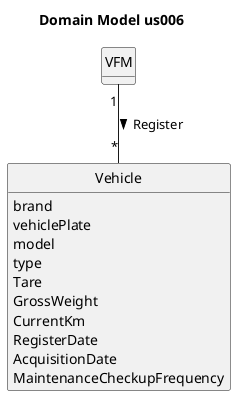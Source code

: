 @startuml
skinparam monochrome true
skinparam packageStyle rectangle
skinparam shadowing false
'skinparam linetype ortho
'left to right direction
skinparam classAttributeIconSize 0
hide circle
hide methods

title Domain Model us006

class VFM {
}

class Vehicle {
    brand
    vehiclePlate
    model
    type
    Tare
    GrossWeight
    CurrentKm
    RegisterDate
    AcquisitionDate
    MaintenanceCheckupFrequency
}


VFM "1" -- "*" Vehicle : Register >

@enduml

